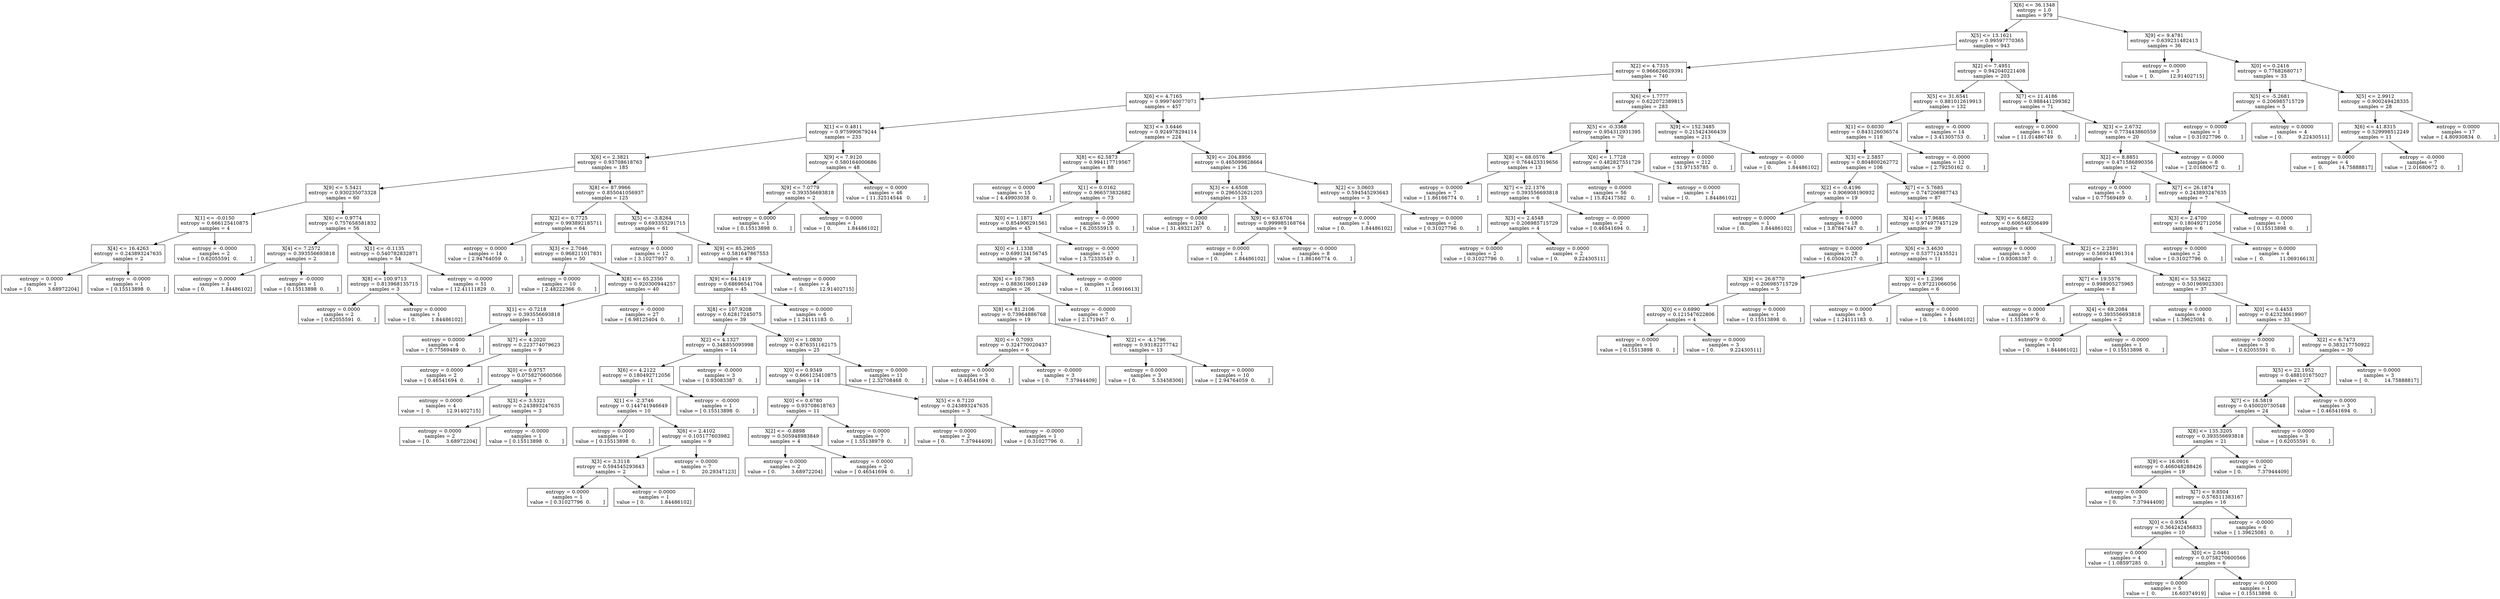 digraph Tree {
0 [label="X[6] <= 36.1348\nentropy = 1.0\nsamples = 979", shape="box"] ;
1 [label="X[5] <= 13.1621\nentropy = 0.99597770365\nsamples = 943", shape="box"] ;
0 -> 1 ;
2 [label="X[2] <= 4.7315\nentropy = 0.966626629391\nsamples = 740", shape="box"] ;
1 -> 2 ;
3 [label="X[6] <= 4.7165\nentropy = 0.999740077071\nsamples = 457", shape="box"] ;
2 -> 3 ;
4 [label="X[1] <= 0.4811\nentropy = 0.975990679244\nsamples = 233", shape="box"] ;
3 -> 4 ;
5 [label="X[6] <= 2.3821\nentropy = 0.93708618763\nsamples = 185", shape="box"] ;
4 -> 5 ;
6 [label="X[9] <= 5.5421\nentropy = 0.930235073328\nsamples = 60", shape="box"] ;
5 -> 6 ;
7 [label="X[1] <= -0.0150\nentropy = 0.666125410875\nsamples = 4", shape="box"] ;
6 -> 7 ;
8 [label="X[4] <= 16.4263\nentropy = 0.243893247635\nsamples = 2", shape="box"] ;
7 -> 8 ;
9 [label="entropy = 0.0000\nsamples = 1\nvalue = [ 0.          3.68972204]", shape="box"] ;
8 -> 9 ;
10 [label="entropy = -0.0000\nsamples = 1\nvalue = [ 0.15513898  0.        ]", shape="box"] ;
8 -> 10 ;
11 [label="entropy = -0.0000\nsamples = 2\nvalue = [ 0.62055591  0.        ]", shape="box"] ;
7 -> 11 ;
12 [label="X[6] <= 0.9774\nentropy = 0.757658581832\nsamples = 56", shape="box"] ;
6 -> 12 ;
13 [label="X[4] <= 7.2572\nentropy = 0.393556693818\nsamples = 2", shape="box"] ;
12 -> 13 ;
14 [label="entropy = 0.0000\nsamples = 1\nvalue = [ 0.          1.84486102]", shape="box"] ;
13 -> 14 ;
15 [label="entropy = -0.0000\nsamples = 1\nvalue = [ 0.15513898  0.        ]", shape="box"] ;
13 -> 15 ;
16 [label="X[1] <= -0.1135\nentropy = 0.540782832871\nsamples = 54", shape="box"] ;
12 -> 16 ;
17 [label="X[8] <= 100.9713\nentropy = 0.813968135715\nsamples = 3", shape="box"] ;
16 -> 17 ;
18 [label="entropy = 0.0000\nsamples = 2\nvalue = [ 0.62055591  0.        ]", shape="box"] ;
17 -> 18 ;
19 [label="entropy = 0.0000\nsamples = 1\nvalue = [ 0.          1.84486102]", shape="box"] ;
17 -> 19 ;
20 [label="entropy = -0.0000\nsamples = 51\nvalue = [ 12.41111829   0.        ]", shape="box"] ;
16 -> 20 ;
21 [label="X[8] <= 87.9966\nentropy = 0.855041056937\nsamples = 125", shape="box"] ;
5 -> 21 ;
22 [label="X[2] <= 0.7725\nentropy = 0.993892185711\nsamples = 64", shape="box"] ;
21 -> 22 ;
23 [label="entropy = 0.0000\nsamples = 14\nvalue = [ 2.94764059  0.        ]", shape="box"] ;
22 -> 23 ;
24 [label="X[3] <= 2.7046\nentropy = 0.968211017831\nsamples = 50", shape="box"] ;
22 -> 24 ;
25 [label="entropy = 0.0000\nsamples = 10\nvalue = [ 2.48222366  0.        ]", shape="box"] ;
24 -> 25 ;
26 [label="X[8] <= 65.2356\nentropy = 0.920300944257\nsamples = 40", shape="box"] ;
24 -> 26 ;
27 [label="X[1] <= -0.7218\nentropy = 0.393556693818\nsamples = 13", shape="box"] ;
26 -> 27 ;
28 [label="entropy = 0.0000\nsamples = 4\nvalue = [ 0.77569489  0.        ]", shape="box"] ;
27 -> 28 ;
29 [label="X[7] <= 4.2020\nentropy = 0.223774079623\nsamples = 9", shape="box"] ;
27 -> 29 ;
30 [label="entropy = 0.0000\nsamples = 2\nvalue = [ 0.46541694  0.        ]", shape="box"] ;
29 -> 30 ;
31 [label="X[0] <= 0.9757\nentropy = 0.0758270600566\nsamples = 7", shape="box"] ;
29 -> 31 ;
32 [label="entropy = 0.0000\nsamples = 4\nvalue = [  0.          12.91402715]", shape="box"] ;
31 -> 32 ;
33 [label="X[3] <= 3.5321\nentropy = 0.243893247635\nsamples = 3", shape="box"] ;
31 -> 33 ;
34 [label="entropy = 0.0000\nsamples = 2\nvalue = [ 0.          3.68972204]", shape="box"] ;
33 -> 34 ;
35 [label="entropy = -0.0000\nsamples = 1\nvalue = [ 0.15513898  0.        ]", shape="box"] ;
33 -> 35 ;
36 [label="entropy = -0.0000\nsamples = 27\nvalue = [ 6.98125404  0.        ]", shape="box"] ;
26 -> 36 ;
37 [label="X[5] <= -3.8264\nentropy = 0.693353291715\nsamples = 61", shape="box"] ;
21 -> 37 ;
38 [label="entropy = 0.0000\nsamples = 12\nvalue = [ 3.10277957  0.        ]", shape="box"] ;
37 -> 38 ;
39 [label="X[9] <= 85.2905\nentropy = 0.581647867553\nsamples = 49", shape="box"] ;
37 -> 39 ;
40 [label="X[9] <= 64.1419\nentropy = 0.68696541704\nsamples = 45", shape="box"] ;
39 -> 40 ;
41 [label="X[8] <= 107.9208\nentropy = 0.62817245075\nsamples = 39", shape="box"] ;
40 -> 41 ;
42 [label="X[2] <= 4.1327\nentropy = 0.348855095998\nsamples = 14", shape="box"] ;
41 -> 42 ;
43 [label="X[6] <= 4.2122\nentropy = 0.180492712056\nsamples = 11", shape="box"] ;
42 -> 43 ;
44 [label="X[1] <= -2.3746\nentropy = 0.144741946649\nsamples = 10", shape="box"] ;
43 -> 44 ;
45 [label="entropy = 0.0000\nsamples = 1\nvalue = [ 0.15513898  0.        ]", shape="box"] ;
44 -> 45 ;
46 [label="X[6] <= 2.4102\nentropy = 0.105177603982\nsamples = 9", shape="box"] ;
44 -> 46 ;
47 [label="X[3] <= 3.3118\nentropy = 0.594545293643\nsamples = 2", shape="box"] ;
46 -> 47 ;
48 [label="entropy = 0.0000\nsamples = 1\nvalue = [ 0.31027796  0.        ]", shape="box"] ;
47 -> 48 ;
49 [label="entropy = 0.0000\nsamples = 1\nvalue = [ 0.          1.84486102]", shape="box"] ;
47 -> 49 ;
50 [label="entropy = 0.0000\nsamples = 7\nvalue = [  0.          20.29347123]", shape="box"] ;
46 -> 50 ;
51 [label="entropy = -0.0000\nsamples = 1\nvalue = [ 0.15513898  0.        ]", shape="box"] ;
43 -> 51 ;
52 [label="entropy = -0.0000\nsamples = 3\nvalue = [ 0.93083387  0.        ]", shape="box"] ;
42 -> 52 ;
53 [label="X[0] <= 1.0830\nentropy = 0.876351162175\nsamples = 25", shape="box"] ;
41 -> 53 ;
54 [label="X[0] <= 0.9349\nentropy = 0.666125410875\nsamples = 14", shape="box"] ;
53 -> 54 ;
55 [label="X[0] <= 0.6780\nentropy = 0.93708618763\nsamples = 11", shape="box"] ;
54 -> 55 ;
56 [label="X[2] <= -0.8898\nentropy = 0.505948983849\nsamples = 4", shape="box"] ;
55 -> 56 ;
57 [label="entropy = 0.0000\nsamples = 2\nvalue = [ 0.          3.68972204]", shape="box"] ;
56 -> 57 ;
58 [label="entropy = 0.0000\nsamples = 2\nvalue = [ 0.46541694  0.        ]", shape="box"] ;
56 -> 58 ;
59 [label="entropy = 0.0000\nsamples = 7\nvalue = [ 1.55138979  0.        ]", shape="box"] ;
55 -> 59 ;
60 [label="X[5] <= 6.7120\nentropy = 0.243893247635\nsamples = 3", shape="box"] ;
54 -> 60 ;
61 [label="entropy = 0.0000\nsamples = 2\nvalue = [ 0.          7.37944409]", shape="box"] ;
60 -> 61 ;
62 [label="entropy = -0.0000\nsamples = 1\nvalue = [ 0.31027796  0.        ]", shape="box"] ;
60 -> 62 ;
63 [label="entropy = 0.0000\nsamples = 11\nvalue = [ 2.32708468  0.        ]", shape="box"] ;
53 -> 63 ;
64 [label="entropy = 0.0000\nsamples = 6\nvalue = [ 1.24111183  0.        ]", shape="box"] ;
40 -> 64 ;
65 [label="entropy = 0.0000\nsamples = 4\nvalue = [  0.          12.91402715]", shape="box"] ;
39 -> 65 ;
66 [label="X[9] <= 7.9120\nentropy = 0.580164000686\nsamples = 48", shape="box"] ;
4 -> 66 ;
67 [label="X[9] <= 7.0779\nentropy = 0.393556693818\nsamples = 2", shape="box"] ;
66 -> 67 ;
68 [label="entropy = 0.0000\nsamples = 1\nvalue = [ 0.15513898  0.        ]", shape="box"] ;
67 -> 68 ;
69 [label="entropy = 0.0000\nsamples = 1\nvalue = [ 0.          1.84486102]", shape="box"] ;
67 -> 69 ;
70 [label="entropy = 0.0000\nsamples = 46\nvalue = [ 11.32514544   0.        ]", shape="box"] ;
66 -> 70 ;
71 [label="X[3] <= 3.6446\nentropy = 0.924978294114\nsamples = 224", shape="box"] ;
3 -> 71 ;
72 [label="X[8] <= 62.5873\nentropy = 0.994117719567\nsamples = 88", shape="box"] ;
71 -> 72 ;
73 [label="entropy = 0.0000\nsamples = 15\nvalue = [ 4.49903038  0.        ]", shape="box"] ;
72 -> 73 ;
74 [label="X[1] <= 0.0162\nentropy = 0.966573832682\nsamples = 73", shape="box"] ;
72 -> 74 ;
75 [label="X[0] <= 1.1871\nentropy = 0.854906291561\nsamples = 45", shape="box"] ;
74 -> 75 ;
76 [label="X[0] <= 1.1338\nentropy = 0.699134156745\nsamples = 28", shape="box"] ;
75 -> 76 ;
77 [label="X[6] <= 10.7365\nentropy = 0.883610601249\nsamples = 26", shape="box"] ;
76 -> 77 ;
78 [label="X[8] <= 81.2106\nentropy = 0.73964886768\nsamples = 19", shape="box"] ;
77 -> 78 ;
79 [label="X[0] <= 0.7093\nentropy = 0.324770020437\nsamples = 6", shape="box"] ;
78 -> 79 ;
80 [label="entropy = 0.0000\nsamples = 3\nvalue = [ 0.46541694  0.        ]", shape="box"] ;
79 -> 80 ;
81 [label="entropy = -0.0000\nsamples = 3\nvalue = [ 0.          7.37944409]", shape="box"] ;
79 -> 81 ;
82 [label="X[2] <= -4.1796\nentropy = 0.93182277742\nsamples = 13", shape="box"] ;
78 -> 82 ;
83 [label="entropy = 0.0000\nsamples = 3\nvalue = [ 0.          5.53458306]", shape="box"] ;
82 -> 83 ;
84 [label="entropy = 0.0000\nsamples = 10\nvalue = [ 2.94764059  0.        ]", shape="box"] ;
82 -> 84 ;
85 [label="entropy = -0.0000\nsamples = 7\nvalue = [ 2.1719457  0.       ]", shape="box"] ;
77 -> 85 ;
86 [label="entropy = -0.0000\nsamples = 2\nvalue = [  0.          11.06916613]", shape="box"] ;
76 -> 86 ;
87 [label="entropy = -0.0000\nsamples = 17\nvalue = [ 3.72333549  0.        ]", shape="box"] ;
75 -> 87 ;
88 [label="entropy = -0.0000\nsamples = 28\nvalue = [ 6.20555915  0.        ]", shape="box"] ;
74 -> 88 ;
89 [label="X[9] <= 204.8956\nentropy = 0.465099828664\nsamples = 136", shape="box"] ;
71 -> 89 ;
90 [label="X[3] <= 4.6508\nentropy = 0.296552621203\nsamples = 133", shape="box"] ;
89 -> 90 ;
91 [label="entropy = 0.0000\nsamples = 124\nvalue = [ 31.49321267   0.        ]", shape="box"] ;
90 -> 91 ;
92 [label="X[9] <= 63.6704\nentropy = 0.999985168764\nsamples = 9", shape="box"] ;
90 -> 92 ;
93 [label="entropy = 0.0000\nsamples = 1\nvalue = [ 0.          1.84486102]", shape="box"] ;
92 -> 93 ;
94 [label="entropy = -0.0000\nsamples = 8\nvalue = [ 1.86166774  0.        ]", shape="box"] ;
92 -> 94 ;
95 [label="X[2] <= 3.0603\nentropy = 0.594545293643\nsamples = 3", shape="box"] ;
89 -> 95 ;
96 [label="entropy = 0.0000\nsamples = 1\nvalue = [ 0.          1.84486102]", shape="box"] ;
95 -> 96 ;
97 [label="entropy = 0.0000\nsamples = 2\nvalue = [ 0.31027796  0.        ]", shape="box"] ;
95 -> 97 ;
98 [label="X[6] <= 1.7777\nentropy = 0.622072389815\nsamples = 283", shape="box"] ;
2 -> 98 ;
99 [label="X[5] <= -0.3368\nentropy = 0.954312931395\nsamples = 70", shape="box"] ;
98 -> 99 ;
100 [label="X[8] <= 68.0576\nentropy = 0.764423319656\nsamples = 13", shape="box"] ;
99 -> 100 ;
101 [label="entropy = 0.0000\nsamples = 7\nvalue = [ 1.86166774  0.        ]", shape="box"] ;
100 -> 101 ;
102 [label="X[7] <= 22.1376\nentropy = 0.393556693818\nsamples = 6", shape="box"] ;
100 -> 102 ;
103 [label="X[3] <= 2.4548\nentropy = 0.206985715729\nsamples = 4", shape="box"] ;
102 -> 103 ;
104 [label="entropy = 0.0000\nsamples = 2\nvalue = [ 0.31027796  0.        ]", shape="box"] ;
103 -> 104 ;
105 [label="entropy = 0.0000\nsamples = 2\nvalue = [ 0.          9.22430511]", shape="box"] ;
103 -> 105 ;
106 [label="entropy = -0.0000\nsamples = 2\nvalue = [ 0.46541694  0.        ]", shape="box"] ;
102 -> 106 ;
107 [label="X[6] <= 1.7728\nentropy = 0.482827551729\nsamples = 57", shape="box"] ;
99 -> 107 ;
108 [label="entropy = 0.0000\nsamples = 56\nvalue = [ 15.82417582   0.        ]", shape="box"] ;
107 -> 108 ;
109 [label="entropy = 0.0000\nsamples = 1\nvalue = [ 0.          1.84486102]", shape="box"] ;
107 -> 109 ;
110 [label="X[9] <= 152.3485\nentropy = 0.215424366439\nsamples = 213", shape="box"] ;
98 -> 110 ;
111 [label="entropy = 0.0000\nsamples = 212\nvalue = [ 51.97155785   0.        ]", shape="box"] ;
110 -> 111 ;
112 [label="entropy = -0.0000\nsamples = 1\nvalue = [ 0.          1.84486102]", shape="box"] ;
110 -> 112 ;
113 [label="X[2] <= 7.4951\nentropy = 0.942040221408\nsamples = 203", shape="box"] ;
1 -> 113 ;
114 [label="X[5] <= 31.6541\nentropy = 0.881012619913\nsamples = 132", shape="box"] ;
113 -> 114 ;
115 [label="X[1] <= 0.6030\nentropy = 0.843126036574\nsamples = 118", shape="box"] ;
114 -> 115 ;
116 [label="X[3] <= 2.5857\nentropy = 0.804800262772\nsamples = 106", shape="box"] ;
115 -> 116 ;
117 [label="X[2] <= -0.4196\nentropy = 0.906908190932\nsamples = 19", shape="box"] ;
116 -> 117 ;
118 [label="entropy = 0.0000\nsamples = 1\nvalue = [ 0.          1.84486102]", shape="box"] ;
117 -> 118 ;
119 [label="entropy = 0.0000\nsamples = 18\nvalue = [ 3.87847447  0.        ]", shape="box"] ;
117 -> 119 ;
120 [label="X[7] <= 5.7685\nentropy = 0.747206987743\nsamples = 87", shape="box"] ;
116 -> 120 ;
121 [label="X[4] <= 17.9686\nentropy = 0.974977457129\nsamples = 39", shape="box"] ;
120 -> 121 ;
122 [label="entropy = 0.0000\nsamples = 28\nvalue = [ 6.05042017  0.        ]", shape="box"] ;
121 -> 122 ;
123 [label="X[6] <= 3.4630\nentropy = 0.537712435521\nsamples = 11", shape="box"] ;
121 -> 123 ;
124 [label="X[9] <= 26.6770\nentropy = 0.206985715729\nsamples = 5", shape="box"] ;
123 -> 124 ;
125 [label="X[0] <= 0.6990\nentropy = 0.121547622806\nsamples = 4", shape="box"] ;
124 -> 125 ;
126 [label="entropy = 0.0000\nsamples = 1\nvalue = [ 0.15513898  0.        ]", shape="box"] ;
125 -> 126 ;
127 [label="entropy = 0.0000\nsamples = 3\nvalue = [ 0.          9.22430511]", shape="box"] ;
125 -> 127 ;
128 [label="entropy = 0.0000\nsamples = 1\nvalue = [ 0.15513898  0.        ]", shape="box"] ;
124 -> 128 ;
129 [label="X[0] <= 1.2366\nentropy = 0.97221066056\nsamples = 6", shape="box"] ;
123 -> 129 ;
130 [label="entropy = 0.0000\nsamples = 5\nvalue = [ 1.24111183  0.        ]", shape="box"] ;
129 -> 130 ;
131 [label="entropy = 0.0000\nsamples = 1\nvalue = [ 0.          1.84486102]", shape="box"] ;
129 -> 131 ;
132 [label="X[9] <= 6.6822\nentropy = 0.606540306499\nsamples = 48", shape="box"] ;
120 -> 132 ;
133 [label="entropy = 0.0000\nsamples = 3\nvalue = [ 0.93083387  0.        ]", shape="box"] ;
132 -> 133 ;
134 [label="X[2] <= 2.2591\nentropy = 0.569341961314\nsamples = 45", shape="box"] ;
132 -> 134 ;
135 [label="X[7] <= 19.5576\nentropy = 0.998905275965\nsamples = 8", shape="box"] ;
134 -> 135 ;
136 [label="entropy = 0.0000\nsamples = 6\nvalue = [ 1.55138979  0.        ]", shape="box"] ;
135 -> 136 ;
137 [label="X[4] <= 69.2084\nentropy = 0.393556693818\nsamples = 2", shape="box"] ;
135 -> 137 ;
138 [label="entropy = 0.0000\nsamples = 1\nvalue = [ 0.          1.84486102]", shape="box"] ;
137 -> 138 ;
139 [label="entropy = -0.0000\nsamples = 1\nvalue = [ 0.15513898  0.        ]", shape="box"] ;
137 -> 139 ;
140 [label="X[8] <= 53.5622\nentropy = 0.501969023301\nsamples = 37", shape="box"] ;
134 -> 140 ;
141 [label="entropy = 0.0000\nsamples = 4\nvalue = [ 1.39625081  0.        ]", shape="box"] ;
140 -> 141 ;
142 [label="X[0] <= 0.4453\nentropy = 0.423236619907\nsamples = 33", shape="box"] ;
140 -> 142 ;
143 [label="entropy = 0.0000\nsamples = 3\nvalue = [ 0.62055591  0.        ]", shape="box"] ;
142 -> 143 ;
144 [label="X[2] <= 6.7473\nentropy = 0.383217750922\nsamples = 30", shape="box"] ;
142 -> 144 ;
145 [label="X[5] <= 22.1952\nentropy = 0.488101675027\nsamples = 27", shape="box"] ;
144 -> 145 ;
146 [label="X[7] <= 16.5819\nentropy = 0.450020730548\nsamples = 24", shape="box"] ;
145 -> 146 ;
147 [label="X[8] <= 135.3205\nentropy = 0.393556693818\nsamples = 21", shape="box"] ;
146 -> 147 ;
148 [label="X[9] <= 16.0916\nentropy = 0.466048288426\nsamples = 19", shape="box"] ;
147 -> 148 ;
149 [label="entropy = 0.0000\nsamples = 3\nvalue = [ 0.          7.37944409]", shape="box"] ;
148 -> 149 ;
150 [label="X[7] <= 9.8504\nentropy = 0.576511383167\nsamples = 16", shape="box"] ;
148 -> 150 ;
151 [label="X[0] <= 0.9354\nentropy = 0.364242456833\nsamples = 10", shape="box"] ;
150 -> 151 ;
152 [label="entropy = 0.0000\nsamples = 4\nvalue = [ 1.08597285  0.        ]", shape="box"] ;
151 -> 152 ;
153 [label="X[0] <= 2.0461\nentropy = 0.0758270600566\nsamples = 6", shape="box"] ;
151 -> 153 ;
154 [label="entropy = 0.0000\nsamples = 5\nvalue = [  0.          16.60374919]", shape="box"] ;
153 -> 154 ;
155 [label="entropy = -0.0000\nsamples = 1\nvalue = [ 0.15513898  0.        ]", shape="box"] ;
153 -> 155 ;
156 [label="entropy = -0.0000\nsamples = 6\nvalue = [ 1.39625081  0.        ]", shape="box"] ;
150 -> 156 ;
157 [label="entropy = 0.0000\nsamples = 2\nvalue = [ 0.          7.37944409]", shape="box"] ;
147 -> 157 ;
158 [label="entropy = 0.0000\nsamples = 3\nvalue = [ 0.62055591  0.        ]", shape="box"] ;
146 -> 158 ;
159 [label="entropy = 0.0000\nsamples = 3\nvalue = [ 0.46541694  0.        ]", shape="box"] ;
145 -> 159 ;
160 [label="entropy = 0.0000\nsamples = 3\nvalue = [  0.          14.75888817]", shape="box"] ;
144 -> 160 ;
161 [label="entropy = -0.0000\nsamples = 12\nvalue = [ 2.79250162  0.        ]", shape="box"] ;
115 -> 161 ;
162 [label="entropy = -0.0000\nsamples = 14\nvalue = [ 3.41305753  0.        ]", shape="box"] ;
114 -> 162 ;
163 [label="X[7] <= 11.4186\nentropy = 0.988441299362\nsamples = 71", shape="box"] ;
113 -> 163 ;
164 [label="entropy = 0.0000\nsamples = 51\nvalue = [ 11.01486749   0.        ]", shape="box"] ;
163 -> 164 ;
165 [label="X[3] <= 2.6732\nentropy = 0.773443860559\nsamples = 20", shape="box"] ;
163 -> 165 ;
166 [label="X[2] <= 8.8851\nentropy = 0.471586890356\nsamples = 12", shape="box"] ;
165 -> 166 ;
167 [label="entropy = 0.0000\nsamples = 5\nvalue = [ 0.77569489  0.        ]", shape="box"] ;
166 -> 167 ;
168 [label="X[7] <= 26.1874\nentropy = 0.243893247635\nsamples = 7", shape="box"] ;
166 -> 168 ;
169 [label="X[3] <= 2.4700\nentropy = 0.180492712056\nsamples = 6", shape="box"] ;
168 -> 169 ;
170 [label="entropy = 0.0000\nsamples = 2\nvalue = [ 0.31027796  0.        ]", shape="box"] ;
169 -> 170 ;
171 [label="entropy = 0.0000\nsamples = 4\nvalue = [  0.          11.06916613]", shape="box"] ;
169 -> 171 ;
172 [label="entropy = -0.0000\nsamples = 1\nvalue = [ 0.15513898  0.        ]", shape="box"] ;
168 -> 172 ;
173 [label="entropy = 0.0000\nsamples = 8\nvalue = [ 2.01680672  0.        ]", shape="box"] ;
165 -> 173 ;
174 [label="X[9] <= 9.4781\nentropy = 0.639231482413\nsamples = 36", shape="box"] ;
0 -> 174 ;
175 [label="entropy = 0.0000\nsamples = 3\nvalue = [  0.          12.91402715]", shape="box"] ;
174 -> 175 ;
176 [label="X[0] <= 0.2416\nentropy = 0.77682680717\nsamples = 33", shape="box"] ;
174 -> 176 ;
177 [label="X[5] <= -5.2681\nentropy = 0.206985715729\nsamples = 5", shape="box"] ;
176 -> 177 ;
178 [label="entropy = 0.0000\nsamples = 1\nvalue = [ 0.31027796  0.        ]", shape="box"] ;
177 -> 178 ;
179 [label="entropy = 0.0000\nsamples = 4\nvalue = [ 0.          9.22430511]", shape="box"] ;
177 -> 179 ;
180 [label="X[5] <= 2.9912\nentropy = 0.900249428335\nsamples = 28", shape="box"] ;
176 -> 180 ;
181 [label="X[6] <= 41.8315\nentropy = 0.529998512249\nsamples = 11", shape="box"] ;
180 -> 181 ;
182 [label="entropy = 0.0000\nsamples = 4\nvalue = [  0.          14.75888817]", shape="box"] ;
181 -> 182 ;
183 [label="entropy = -0.0000\nsamples = 7\nvalue = [ 2.01680672  0.        ]", shape="box"] ;
181 -> 183 ;
184 [label="entropy = 0.0000\nsamples = 17\nvalue = [ 4.80930834  0.        ]", shape="box"] ;
180 -> 184 ;
}
